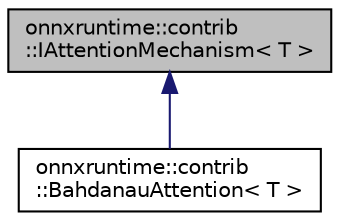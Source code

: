 digraph "onnxruntime::contrib::IAttentionMechanism&lt; T &gt;"
{
  edge [fontname="Helvetica",fontsize="10",labelfontname="Helvetica",labelfontsize="10"];
  node [fontname="Helvetica",fontsize="10",shape=record];
  Node0 [label="onnxruntime::contrib\l::IAttentionMechanism\< T \>",height=0.2,width=0.4,color="black", fillcolor="grey75", style="filled", fontcolor="black"];
  Node0 -> Node1 [dir="back",color="midnightblue",fontsize="10",style="solid",fontname="Helvetica"];
  Node1 [label="onnxruntime::contrib\l::BahdanauAttention\< T \>",height=0.2,width=0.4,color="black", fillcolor="white", style="filled",URL="$classonnxruntime_1_1contrib_1_1BahdanauAttention.html"];
}
